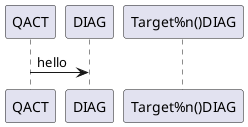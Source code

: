 {
  "sha1": "oljjobv5kahdkrrs38rbf4qtxluqga0",
  "insertion": {
    "when": "2024-06-04T17:28:39.983Z",
    "user": "plantuml@gmail.com"
  }
}
@startuml
participant QACT as A
participant DIAG as B
participant "Target%n()DIAG" as C
A -> B : hello
@enduml

